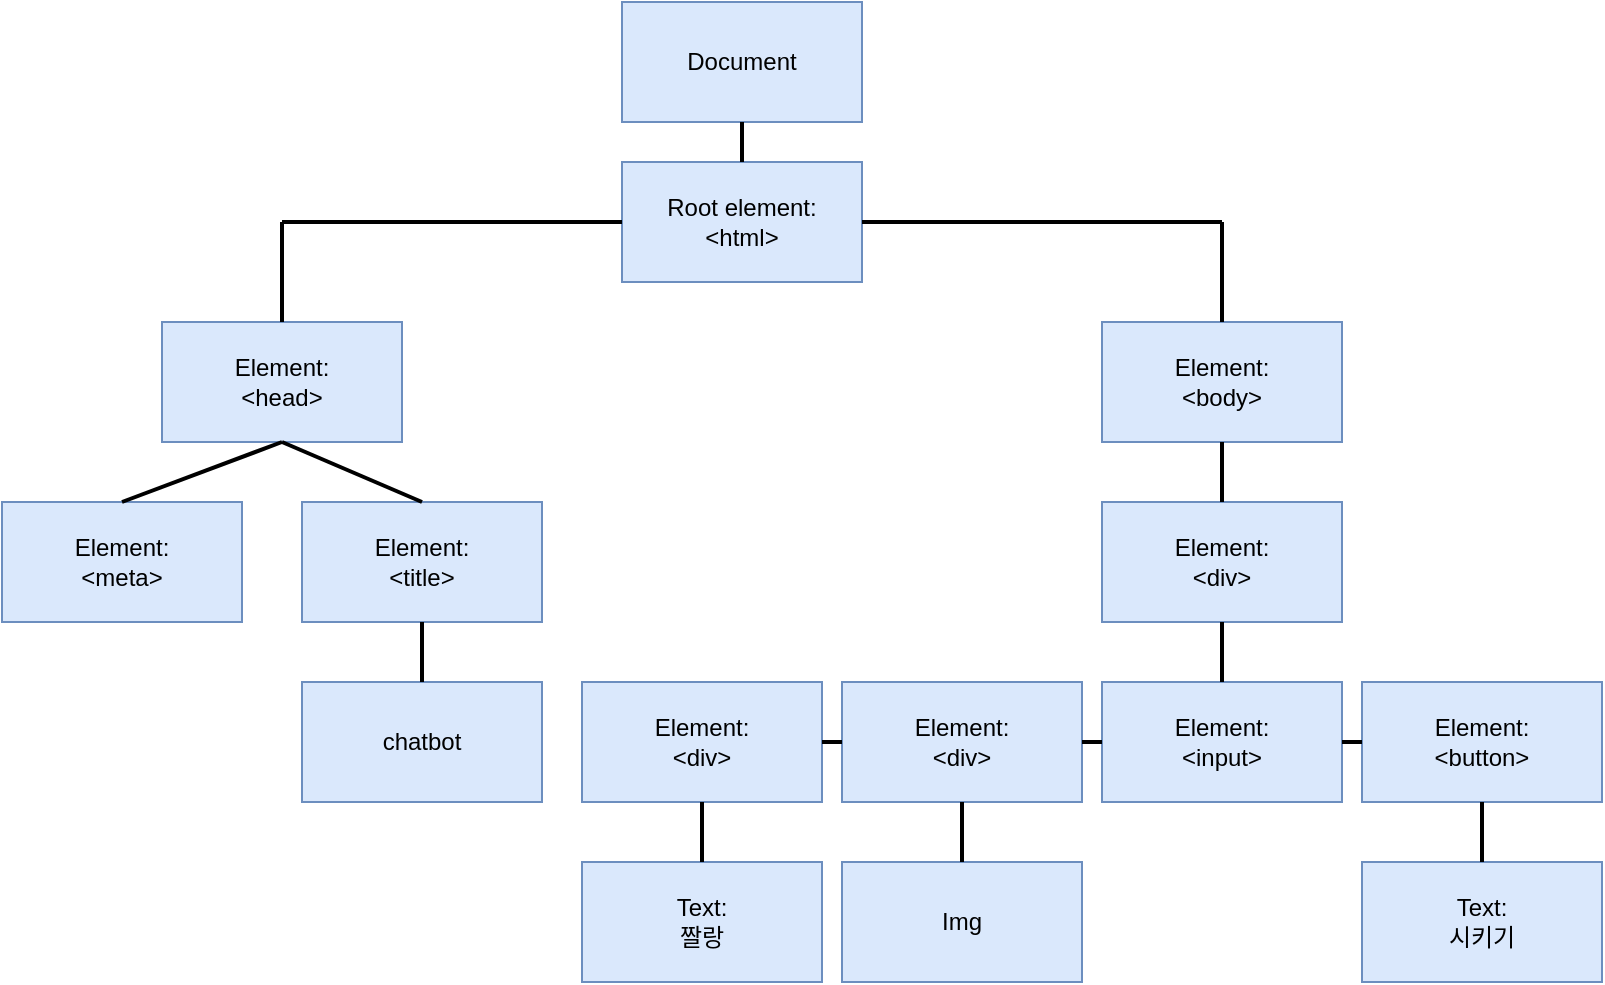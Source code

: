 <mxfile version="16.6.6" type="device"><diagram id="b7TKykVb65a0zxtvzrWv" name="Page-1"><mxGraphModel dx="1422" dy="794" grid="1" gridSize="10" guides="1" tooltips="1" connect="1" arrows="1" fold="1" page="1" pageScale="1" pageWidth="827" pageHeight="1169" math="0" shadow="0"><root><mxCell id="0"/><mxCell id="1" parent="0"/><mxCell id="bCiv9VY9BzT1292xkqfs-1" value="Document" style="rounded=0;whiteSpace=wrap;html=1;fillColor=#dae8fc;strokeColor=#6c8ebf;" vertex="1" parent="1"><mxGeometry x="330" y="40" width="120" height="60" as="geometry"/></mxCell><mxCell id="bCiv9VY9BzT1292xkqfs-2" value="Root element:&lt;br&gt;&amp;lt;html&amp;gt;" style="rounded=0;whiteSpace=wrap;html=1;fillColor=#dae8fc;strokeColor=#6c8ebf;" vertex="1" parent="1"><mxGeometry x="330" y="120" width="120" height="60" as="geometry"/></mxCell><mxCell id="bCiv9VY9BzT1292xkqfs-3" value="Element:&lt;br&gt;&amp;lt;head&amp;gt;" style="rounded=0;whiteSpace=wrap;html=1;fillColor=#dae8fc;strokeColor=#6c8ebf;" vertex="1" parent="1"><mxGeometry x="100" y="200" width="120" height="60" as="geometry"/></mxCell><mxCell id="bCiv9VY9BzT1292xkqfs-4" value="Element:&lt;br&gt;&amp;lt;meta&amp;gt;" style="rounded=0;whiteSpace=wrap;html=1;fillColor=#dae8fc;strokeColor=#6c8ebf;" vertex="1" parent="1"><mxGeometry x="20" y="290" width="120" height="60" as="geometry"/></mxCell><mxCell id="bCiv9VY9BzT1292xkqfs-5" value="Element:&lt;br&gt;&amp;lt;title&amp;gt;" style="rounded=0;whiteSpace=wrap;html=1;fillColor=#dae8fc;strokeColor=#6c8ebf;" vertex="1" parent="1"><mxGeometry x="170" y="290" width="120" height="60" as="geometry"/></mxCell><mxCell id="bCiv9VY9BzT1292xkqfs-6" value="chatbot" style="rounded=0;whiteSpace=wrap;html=1;fillColor=#dae8fc;strokeColor=#6c8ebf;" vertex="1" parent="1"><mxGeometry x="170" y="380" width="120" height="60" as="geometry"/></mxCell><mxCell id="bCiv9VY9BzT1292xkqfs-7" value="Element:&lt;br&gt;&amp;lt;body&amp;gt;" style="rounded=0;whiteSpace=wrap;html=1;fillColor=#dae8fc;strokeColor=#6c8ebf;" vertex="1" parent="1"><mxGeometry x="570" y="200" width="120" height="60" as="geometry"/></mxCell><mxCell id="bCiv9VY9BzT1292xkqfs-8" value="Element:&lt;br&gt;&amp;lt;div&amp;gt;" style="rounded=0;whiteSpace=wrap;html=1;fillColor=#dae8fc;strokeColor=#6c8ebf;" vertex="1" parent="1"><mxGeometry x="570" y="290" width="120" height="60" as="geometry"/></mxCell><mxCell id="bCiv9VY9BzT1292xkqfs-9" value="Element:&lt;br&gt;&amp;lt;div&amp;gt;" style="rounded=0;whiteSpace=wrap;html=1;fillColor=#dae8fc;strokeColor=#6c8ebf;" vertex="1" parent="1"><mxGeometry x="440" y="380" width="120" height="60" as="geometry"/></mxCell><mxCell id="bCiv9VY9BzT1292xkqfs-10" value="&lt;font face=&quot;helvetica&quot;&gt;Element:&lt;br&gt;&amp;lt;input&amp;gt;&lt;br&gt;&lt;/font&gt;" style="rounded=0;whiteSpace=wrap;html=1;fillColor=#dae8fc;strokeColor=#6c8ebf;" vertex="1" parent="1"><mxGeometry x="570" y="380" width="120" height="60" as="geometry"/></mxCell><mxCell id="bCiv9VY9BzT1292xkqfs-11" value="Element:&lt;br&gt;&amp;lt;button&amp;gt;" style="rounded=0;whiteSpace=wrap;html=1;fillColor=#dae8fc;strokeColor=#6c8ebf;" vertex="1" parent="1"><mxGeometry x="700" y="380" width="120" height="60" as="geometry"/></mxCell><mxCell id="bCiv9VY9BzT1292xkqfs-12" value="&lt;span style=&quot;font-family: &amp;#34;helvetica&amp;#34;&quot;&gt;Element:&lt;/span&gt;&lt;br style=&quot;font-family: &amp;#34;helvetica&amp;#34;&quot;&gt;&lt;span style=&quot;font-family: &amp;#34;helvetica&amp;#34;&quot;&gt;&amp;lt;div&amp;gt;&lt;/span&gt;" style="rounded=0;whiteSpace=wrap;html=1;fillColor=#dae8fc;strokeColor=#6c8ebf;" vertex="1" parent="1"><mxGeometry x="310" y="380" width="120" height="60" as="geometry"/></mxCell><mxCell id="bCiv9VY9BzT1292xkqfs-13" value="Text:&lt;br&gt;짤랑" style="rounded=0;whiteSpace=wrap;html=1;fillColor=#dae8fc;strokeColor=#6c8ebf;" vertex="1" parent="1"><mxGeometry x="310" y="470" width="120" height="60" as="geometry"/></mxCell><mxCell id="bCiv9VY9BzT1292xkqfs-14" value="Img" style="rounded=0;whiteSpace=wrap;html=1;fillColor=#dae8fc;strokeColor=#6c8ebf;" vertex="1" parent="1"><mxGeometry x="440" y="470" width="120" height="60" as="geometry"/></mxCell><mxCell id="bCiv9VY9BzT1292xkqfs-15" value="Text:&lt;br&gt;시키기" style="rounded=0;whiteSpace=wrap;html=1;fillColor=#dae8fc;strokeColor=#6c8ebf;" vertex="1" parent="1"><mxGeometry x="700" y="470" width="120" height="60" as="geometry"/></mxCell><mxCell id="bCiv9VY9BzT1292xkqfs-20" value="" style="endArrow=none;html=1;rounded=0;strokeColor=default;strokeWidth=2;entryX=0.5;entryY=1;entryDx=0;entryDy=0;exitX=0.5;exitY=0;exitDx=0;exitDy=0;" edge="1" parent="1" source="bCiv9VY9BzT1292xkqfs-10" target="bCiv9VY9BzT1292xkqfs-8"><mxGeometry width="50" height="50" relative="1" as="geometry"><mxPoint x="540" y="430" as="sourcePoint"/><mxPoint x="590" y="380" as="targetPoint"/></mxGeometry></mxCell><mxCell id="bCiv9VY9BzT1292xkqfs-21" value="" style="endArrow=none;html=1;rounded=0;strokeColor=default;strokeWidth=2;entryX=0.5;entryY=1;entryDx=0;entryDy=0;exitX=0.5;exitY=0;exitDx=0;exitDy=0;" edge="1" parent="1" source="bCiv9VY9BzT1292xkqfs-8" target="bCiv9VY9BzT1292xkqfs-7"><mxGeometry width="50" height="50" relative="1" as="geometry"><mxPoint x="540" y="430" as="sourcePoint"/><mxPoint x="590" y="380" as="targetPoint"/></mxGeometry></mxCell><mxCell id="bCiv9VY9BzT1292xkqfs-22" value="" style="endArrow=none;html=1;rounded=0;strokeColor=default;strokeWidth=2;entryX=0.5;entryY=1;entryDx=0;entryDy=0;exitX=0.5;exitY=0;exitDx=0;exitDy=0;" edge="1" parent="1" source="bCiv9VY9BzT1292xkqfs-2" target="bCiv9VY9BzT1292xkqfs-1"><mxGeometry width="50" height="50" relative="1" as="geometry"><mxPoint x="540" y="430" as="sourcePoint"/><mxPoint x="590" y="380" as="targetPoint"/></mxGeometry></mxCell><mxCell id="bCiv9VY9BzT1292xkqfs-23" value="" style="endArrow=none;html=1;rounded=0;strokeColor=default;strokeWidth=2;entryX=1;entryY=0.5;entryDx=0;entryDy=0;" edge="1" parent="1" target="bCiv9VY9BzT1292xkqfs-2"><mxGeometry width="50" height="50" relative="1" as="geometry"><mxPoint x="630" y="150" as="sourcePoint"/><mxPoint x="590" y="380" as="targetPoint"/></mxGeometry></mxCell><mxCell id="bCiv9VY9BzT1292xkqfs-24" value="" style="endArrow=none;html=1;rounded=0;strokeColor=default;strokeWidth=2;exitX=0.5;exitY=0;exitDx=0;exitDy=0;exitPerimeter=0;" edge="1" parent="1" source="bCiv9VY9BzT1292xkqfs-7"><mxGeometry width="50" height="50" relative="1" as="geometry"><mxPoint x="630" y="194" as="sourcePoint"/><mxPoint x="630" y="150" as="targetPoint"/></mxGeometry></mxCell><mxCell id="bCiv9VY9BzT1292xkqfs-25" value="" style="endArrow=none;html=1;rounded=0;strokeColor=default;strokeWidth=2;entryX=0;entryY=0.5;entryDx=0;entryDy=0;" edge="1" parent="1" target="bCiv9VY9BzT1292xkqfs-2"><mxGeometry width="50" height="50" relative="1" as="geometry"><mxPoint x="160" y="150" as="sourcePoint"/><mxPoint x="590" y="380" as="targetPoint"/></mxGeometry></mxCell><mxCell id="bCiv9VY9BzT1292xkqfs-26" value="" style="endArrow=none;html=1;rounded=0;strokeColor=default;strokeWidth=2;entryX=0.5;entryY=1;entryDx=0;entryDy=0;exitX=0.5;exitY=0;exitDx=0;exitDy=0;" edge="1" parent="1" source="bCiv9VY9BzT1292xkqfs-4" target="bCiv9VY9BzT1292xkqfs-3"><mxGeometry width="50" height="50" relative="1" as="geometry"><mxPoint x="540" y="430" as="sourcePoint"/><mxPoint x="590" y="380" as="targetPoint"/></mxGeometry></mxCell><mxCell id="bCiv9VY9BzT1292xkqfs-27" value="" style="endArrow=none;html=1;rounded=0;strokeColor=default;strokeWidth=2;exitX=0.5;exitY=0;exitDx=0;exitDy=0;" edge="1" parent="1" source="bCiv9VY9BzT1292xkqfs-3"><mxGeometry width="50" height="50" relative="1" as="geometry"><mxPoint x="540" y="430" as="sourcePoint"/><mxPoint x="160" y="150" as="targetPoint"/></mxGeometry></mxCell><mxCell id="bCiv9VY9BzT1292xkqfs-28" value="" style="endArrow=none;html=1;rounded=0;strokeColor=default;strokeWidth=2;entryX=0.5;entryY=1;entryDx=0;entryDy=0;exitX=0.5;exitY=0;exitDx=0;exitDy=0;" edge="1" parent="1" source="bCiv9VY9BzT1292xkqfs-5" target="bCiv9VY9BzT1292xkqfs-3"><mxGeometry width="50" height="50" relative="1" as="geometry"><mxPoint x="230" y="290" as="sourcePoint"/><mxPoint x="590" y="380" as="targetPoint"/></mxGeometry></mxCell><mxCell id="bCiv9VY9BzT1292xkqfs-29" value="" style="endArrow=none;html=1;rounded=0;strokeColor=default;strokeWidth=2;entryX=0.5;entryY=1;entryDx=0;entryDy=0;exitX=0.5;exitY=0;exitDx=0;exitDy=0;" edge="1" parent="1" source="bCiv9VY9BzT1292xkqfs-6" target="bCiv9VY9BzT1292xkqfs-5"><mxGeometry width="50" height="50" relative="1" as="geometry"><mxPoint x="540" y="430" as="sourcePoint"/><mxPoint x="590" y="380" as="targetPoint"/></mxGeometry></mxCell><mxCell id="bCiv9VY9BzT1292xkqfs-30" value="" style="endArrow=none;html=1;rounded=0;strokeColor=default;strokeWidth=2;entryX=0;entryY=0.5;entryDx=0;entryDy=0;exitX=1;exitY=0.5;exitDx=0;exitDy=0;" edge="1" parent="1" source="bCiv9VY9BzT1292xkqfs-12" target="bCiv9VY9BzT1292xkqfs-9"><mxGeometry width="50" height="50" relative="1" as="geometry"><mxPoint x="540" y="430" as="sourcePoint"/><mxPoint x="590" y="380" as="targetPoint"/></mxGeometry></mxCell><mxCell id="bCiv9VY9BzT1292xkqfs-31" value="" style="endArrow=none;html=1;rounded=0;strokeColor=default;strokeWidth=2;entryX=0;entryY=0.5;entryDx=0;entryDy=0;exitX=1;exitY=0.5;exitDx=0;exitDy=0;" edge="1" parent="1" source="bCiv9VY9BzT1292xkqfs-9" target="bCiv9VY9BzT1292xkqfs-10"><mxGeometry width="50" height="50" relative="1" as="geometry"><mxPoint x="540" y="430" as="sourcePoint"/><mxPoint x="590" y="380" as="targetPoint"/></mxGeometry></mxCell><mxCell id="bCiv9VY9BzT1292xkqfs-32" value="" style="endArrow=none;html=1;rounded=0;strokeColor=default;strokeWidth=2;entryX=1;entryY=0.5;entryDx=0;entryDy=0;" edge="1" parent="1" source="bCiv9VY9BzT1292xkqfs-11" target="bCiv9VY9BzT1292xkqfs-10"><mxGeometry width="50" height="50" relative="1" as="geometry"><mxPoint x="540" y="430" as="sourcePoint"/><mxPoint x="590" y="380" as="targetPoint"/></mxGeometry></mxCell><mxCell id="bCiv9VY9BzT1292xkqfs-33" value="" style="endArrow=none;html=1;rounded=0;strokeColor=default;strokeWidth=2;entryX=0.5;entryY=1;entryDx=0;entryDy=0;exitX=0.5;exitY=0;exitDx=0;exitDy=0;" edge="1" parent="1" source="bCiv9VY9BzT1292xkqfs-13" target="bCiv9VY9BzT1292xkqfs-12"><mxGeometry width="50" height="50" relative="1" as="geometry"><mxPoint x="540" y="430" as="sourcePoint"/><mxPoint x="590" y="380" as="targetPoint"/></mxGeometry></mxCell><mxCell id="bCiv9VY9BzT1292xkqfs-34" value="" style="endArrow=none;html=1;rounded=0;strokeColor=default;strokeWidth=2;entryX=0.5;entryY=1;entryDx=0;entryDy=0;exitX=0.5;exitY=0;exitDx=0;exitDy=0;" edge="1" parent="1" source="bCiv9VY9BzT1292xkqfs-14" target="bCiv9VY9BzT1292xkqfs-9"><mxGeometry width="50" height="50" relative="1" as="geometry"><mxPoint x="540" y="430" as="sourcePoint"/><mxPoint x="590" y="380" as="targetPoint"/></mxGeometry></mxCell><mxCell id="bCiv9VY9BzT1292xkqfs-35" value="" style="endArrow=none;html=1;rounded=0;strokeColor=default;strokeWidth=2;entryX=0.5;entryY=1;entryDx=0;entryDy=0;exitX=0.5;exitY=0;exitDx=0;exitDy=0;" edge="1" parent="1" source="bCiv9VY9BzT1292xkqfs-15" target="bCiv9VY9BzT1292xkqfs-11"><mxGeometry width="50" height="50" relative="1" as="geometry"><mxPoint x="540" y="430" as="sourcePoint"/><mxPoint x="590" y="380" as="targetPoint"/></mxGeometry></mxCell></root></mxGraphModel></diagram></mxfile>